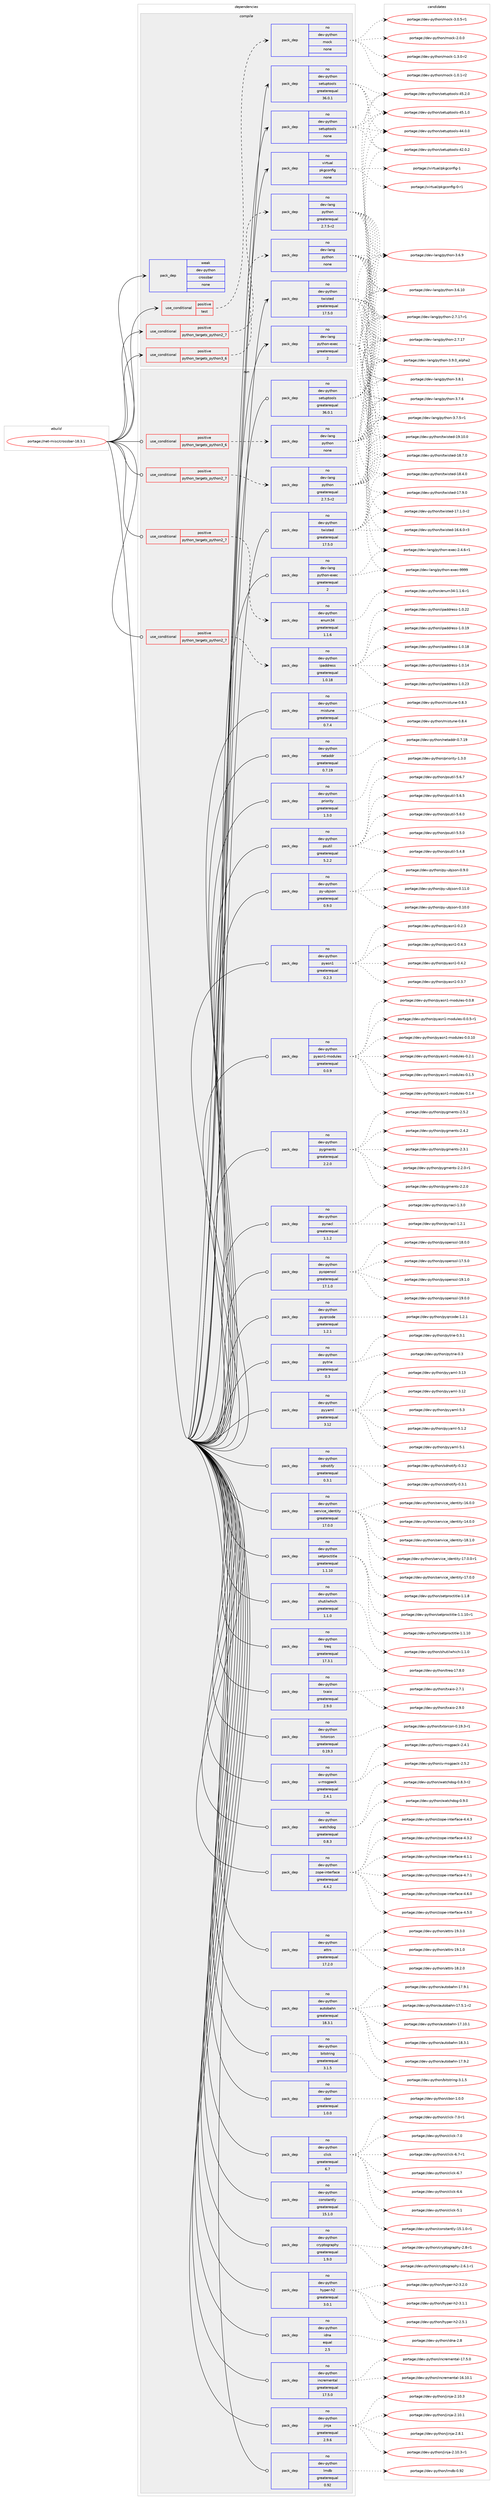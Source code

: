digraph prolog {

# *************
# Graph options
# *************

newrank=true;
concentrate=true;
compound=true;
graph [rankdir=LR,fontname=Helvetica,fontsize=10,ranksep=1.5];#, ranksep=2.5, nodesep=0.2];
edge  [arrowhead=vee];
node  [fontname=Helvetica,fontsize=10];

# **********
# The ebuild
# **********

subgraph cluster_leftcol {
color=gray;
rank=same;
label=<<i>ebuild</i>>;
id [label="portage://net-misc/crossbar-18.3.1", color=red, width=4, href="../net-misc/crossbar-18.3.1.svg"];
}

# ****************
# The dependencies
# ****************

subgraph cluster_midcol {
color=gray;
label=<<i>dependencies</i>>;
subgraph cluster_compile {
fillcolor="#eeeeee";
style=filled;
label=<<i>compile</i>>;
subgraph cond27728 {
dependency132417 [label=<<TABLE BORDER="0" CELLBORDER="1" CELLSPACING="0" CELLPADDING="4"><TR><TD ROWSPAN="3" CELLPADDING="10">use_conditional</TD></TR><TR><TD>positive</TD></TR><TR><TD>python_targets_python2_7</TD></TR></TABLE>>, shape=none, color=red];
subgraph pack102509 {
dependency132418 [label=<<TABLE BORDER="0" CELLBORDER="1" CELLSPACING="0" CELLPADDING="4" WIDTH="220"><TR><TD ROWSPAN="6" CELLPADDING="30">pack_dep</TD></TR><TR><TD WIDTH="110">no</TD></TR><TR><TD>dev-lang</TD></TR><TR><TD>python</TD></TR><TR><TD>greaterequal</TD></TR><TR><TD>2.7.5-r2</TD></TR></TABLE>>, shape=none, color=blue];
}
dependency132417:e -> dependency132418:w [weight=20,style="dashed",arrowhead="vee"];
}
id:e -> dependency132417:w [weight=20,style="solid",arrowhead="vee"];
subgraph cond27729 {
dependency132419 [label=<<TABLE BORDER="0" CELLBORDER="1" CELLSPACING="0" CELLPADDING="4"><TR><TD ROWSPAN="3" CELLPADDING="10">use_conditional</TD></TR><TR><TD>positive</TD></TR><TR><TD>python_targets_python3_6</TD></TR></TABLE>>, shape=none, color=red];
subgraph pack102510 {
dependency132420 [label=<<TABLE BORDER="0" CELLBORDER="1" CELLSPACING="0" CELLPADDING="4" WIDTH="220"><TR><TD ROWSPAN="6" CELLPADDING="30">pack_dep</TD></TR><TR><TD WIDTH="110">no</TD></TR><TR><TD>dev-lang</TD></TR><TR><TD>python</TD></TR><TR><TD>none</TD></TR><TR><TD></TD></TR></TABLE>>, shape=none, color=blue];
}
dependency132419:e -> dependency132420:w [weight=20,style="dashed",arrowhead="vee"];
}
id:e -> dependency132419:w [weight=20,style="solid",arrowhead="vee"];
subgraph cond27730 {
dependency132421 [label=<<TABLE BORDER="0" CELLBORDER="1" CELLSPACING="0" CELLPADDING="4"><TR><TD ROWSPAN="3" CELLPADDING="10">use_conditional</TD></TR><TR><TD>positive</TD></TR><TR><TD>test</TD></TR></TABLE>>, shape=none, color=red];
subgraph pack102511 {
dependency132422 [label=<<TABLE BORDER="0" CELLBORDER="1" CELLSPACING="0" CELLPADDING="4" WIDTH="220"><TR><TD ROWSPAN="6" CELLPADDING="30">pack_dep</TD></TR><TR><TD WIDTH="110">no</TD></TR><TR><TD>dev-python</TD></TR><TR><TD>mock</TD></TR><TR><TD>none</TD></TR><TR><TD></TD></TR></TABLE>>, shape=none, color=blue];
}
dependency132421:e -> dependency132422:w [weight=20,style="dashed",arrowhead="vee"];
}
id:e -> dependency132421:w [weight=20,style="solid",arrowhead="vee"];
subgraph pack102512 {
dependency132423 [label=<<TABLE BORDER="0" CELLBORDER="1" CELLSPACING="0" CELLPADDING="4" WIDTH="220"><TR><TD ROWSPAN="6" CELLPADDING="30">pack_dep</TD></TR><TR><TD WIDTH="110">no</TD></TR><TR><TD>dev-lang</TD></TR><TR><TD>python-exec</TD></TR><TR><TD>greaterequal</TD></TR><TR><TD>2</TD></TR></TABLE>>, shape=none, color=blue];
}
id:e -> dependency132423:w [weight=20,style="solid",arrowhead="vee"];
subgraph pack102513 {
dependency132424 [label=<<TABLE BORDER="0" CELLBORDER="1" CELLSPACING="0" CELLPADDING="4" WIDTH="220"><TR><TD ROWSPAN="6" CELLPADDING="30">pack_dep</TD></TR><TR><TD WIDTH="110">no</TD></TR><TR><TD>dev-python</TD></TR><TR><TD>setuptools</TD></TR><TR><TD>greaterequal</TD></TR><TR><TD>36.0.1</TD></TR></TABLE>>, shape=none, color=blue];
}
id:e -> dependency132424:w [weight=20,style="solid",arrowhead="vee"];
subgraph pack102514 {
dependency132425 [label=<<TABLE BORDER="0" CELLBORDER="1" CELLSPACING="0" CELLPADDING="4" WIDTH="220"><TR><TD ROWSPAN="6" CELLPADDING="30">pack_dep</TD></TR><TR><TD WIDTH="110">no</TD></TR><TR><TD>dev-python</TD></TR><TR><TD>setuptools</TD></TR><TR><TD>none</TD></TR><TR><TD></TD></TR></TABLE>>, shape=none, color=blue];
}
id:e -> dependency132425:w [weight=20,style="solid",arrowhead="vee"];
subgraph pack102515 {
dependency132426 [label=<<TABLE BORDER="0" CELLBORDER="1" CELLSPACING="0" CELLPADDING="4" WIDTH="220"><TR><TD ROWSPAN="6" CELLPADDING="30">pack_dep</TD></TR><TR><TD WIDTH="110">no</TD></TR><TR><TD>dev-python</TD></TR><TR><TD>twisted</TD></TR><TR><TD>greaterequal</TD></TR><TR><TD>17.5.0</TD></TR></TABLE>>, shape=none, color=blue];
}
id:e -> dependency132426:w [weight=20,style="solid",arrowhead="vee"];
subgraph pack102516 {
dependency132427 [label=<<TABLE BORDER="0" CELLBORDER="1" CELLSPACING="0" CELLPADDING="4" WIDTH="220"><TR><TD ROWSPAN="6" CELLPADDING="30">pack_dep</TD></TR><TR><TD WIDTH="110">no</TD></TR><TR><TD>virtual</TD></TR><TR><TD>pkgconfig</TD></TR><TR><TD>none</TD></TR><TR><TD></TD></TR></TABLE>>, shape=none, color=blue];
}
id:e -> dependency132427:w [weight=20,style="solid",arrowhead="vee"];
subgraph pack102517 {
dependency132428 [label=<<TABLE BORDER="0" CELLBORDER="1" CELLSPACING="0" CELLPADDING="4" WIDTH="220"><TR><TD ROWSPAN="6" CELLPADDING="30">pack_dep</TD></TR><TR><TD WIDTH="110">weak</TD></TR><TR><TD>dev-python</TD></TR><TR><TD>crossbar</TD></TR><TR><TD>none</TD></TR><TR><TD></TD></TR></TABLE>>, shape=none, color=blue];
}
id:e -> dependency132428:w [weight=20,style="solid",arrowhead="vee"];
}
subgraph cluster_compileandrun {
fillcolor="#eeeeee";
style=filled;
label=<<i>compile and run</i>>;
}
subgraph cluster_run {
fillcolor="#eeeeee";
style=filled;
label=<<i>run</i>>;
subgraph cond27731 {
dependency132429 [label=<<TABLE BORDER="0" CELLBORDER="1" CELLSPACING="0" CELLPADDING="4"><TR><TD ROWSPAN="3" CELLPADDING="10">use_conditional</TD></TR><TR><TD>positive</TD></TR><TR><TD>python_targets_python2_7</TD></TR></TABLE>>, shape=none, color=red];
subgraph pack102518 {
dependency132430 [label=<<TABLE BORDER="0" CELLBORDER="1" CELLSPACING="0" CELLPADDING="4" WIDTH="220"><TR><TD ROWSPAN="6" CELLPADDING="30">pack_dep</TD></TR><TR><TD WIDTH="110">no</TD></TR><TR><TD>dev-lang</TD></TR><TR><TD>python</TD></TR><TR><TD>greaterequal</TD></TR><TR><TD>2.7.5-r2</TD></TR></TABLE>>, shape=none, color=blue];
}
dependency132429:e -> dependency132430:w [weight=20,style="dashed",arrowhead="vee"];
}
id:e -> dependency132429:w [weight=20,style="solid",arrowhead="odot"];
subgraph cond27732 {
dependency132431 [label=<<TABLE BORDER="0" CELLBORDER="1" CELLSPACING="0" CELLPADDING="4"><TR><TD ROWSPAN="3" CELLPADDING="10">use_conditional</TD></TR><TR><TD>positive</TD></TR><TR><TD>python_targets_python2_7</TD></TR></TABLE>>, shape=none, color=red];
subgraph pack102519 {
dependency132432 [label=<<TABLE BORDER="0" CELLBORDER="1" CELLSPACING="0" CELLPADDING="4" WIDTH="220"><TR><TD ROWSPAN="6" CELLPADDING="30">pack_dep</TD></TR><TR><TD WIDTH="110">no</TD></TR><TR><TD>dev-python</TD></TR><TR><TD>enum34</TD></TR><TR><TD>greaterequal</TD></TR><TR><TD>1.1.6</TD></TR></TABLE>>, shape=none, color=blue];
}
dependency132431:e -> dependency132432:w [weight=20,style="dashed",arrowhead="vee"];
}
id:e -> dependency132431:w [weight=20,style="solid",arrowhead="odot"];
subgraph cond27733 {
dependency132433 [label=<<TABLE BORDER="0" CELLBORDER="1" CELLSPACING="0" CELLPADDING="4"><TR><TD ROWSPAN="3" CELLPADDING="10">use_conditional</TD></TR><TR><TD>positive</TD></TR><TR><TD>python_targets_python2_7</TD></TR></TABLE>>, shape=none, color=red];
subgraph pack102520 {
dependency132434 [label=<<TABLE BORDER="0" CELLBORDER="1" CELLSPACING="0" CELLPADDING="4" WIDTH="220"><TR><TD ROWSPAN="6" CELLPADDING="30">pack_dep</TD></TR><TR><TD WIDTH="110">no</TD></TR><TR><TD>dev-python</TD></TR><TR><TD>ipaddress</TD></TR><TR><TD>greaterequal</TD></TR><TR><TD>1.0.18</TD></TR></TABLE>>, shape=none, color=blue];
}
dependency132433:e -> dependency132434:w [weight=20,style="dashed",arrowhead="vee"];
}
id:e -> dependency132433:w [weight=20,style="solid",arrowhead="odot"];
subgraph cond27734 {
dependency132435 [label=<<TABLE BORDER="0" CELLBORDER="1" CELLSPACING="0" CELLPADDING="4"><TR><TD ROWSPAN="3" CELLPADDING="10">use_conditional</TD></TR><TR><TD>positive</TD></TR><TR><TD>python_targets_python3_6</TD></TR></TABLE>>, shape=none, color=red];
subgraph pack102521 {
dependency132436 [label=<<TABLE BORDER="0" CELLBORDER="1" CELLSPACING="0" CELLPADDING="4" WIDTH="220"><TR><TD ROWSPAN="6" CELLPADDING="30">pack_dep</TD></TR><TR><TD WIDTH="110">no</TD></TR><TR><TD>dev-lang</TD></TR><TR><TD>python</TD></TR><TR><TD>none</TD></TR><TR><TD></TD></TR></TABLE>>, shape=none, color=blue];
}
dependency132435:e -> dependency132436:w [weight=20,style="dashed",arrowhead="vee"];
}
id:e -> dependency132435:w [weight=20,style="solid",arrowhead="odot"];
subgraph pack102522 {
dependency132437 [label=<<TABLE BORDER="0" CELLBORDER="1" CELLSPACING="0" CELLPADDING="4" WIDTH="220"><TR><TD ROWSPAN="6" CELLPADDING="30">pack_dep</TD></TR><TR><TD WIDTH="110">no</TD></TR><TR><TD>dev-lang</TD></TR><TR><TD>python-exec</TD></TR><TR><TD>greaterequal</TD></TR><TR><TD>2</TD></TR></TABLE>>, shape=none, color=blue];
}
id:e -> dependency132437:w [weight=20,style="solid",arrowhead="odot"];
subgraph pack102523 {
dependency132438 [label=<<TABLE BORDER="0" CELLBORDER="1" CELLSPACING="0" CELLPADDING="4" WIDTH="220"><TR><TD ROWSPAN="6" CELLPADDING="30">pack_dep</TD></TR><TR><TD WIDTH="110">no</TD></TR><TR><TD>dev-python</TD></TR><TR><TD>attrs</TD></TR><TR><TD>greaterequal</TD></TR><TR><TD>17.2.0</TD></TR></TABLE>>, shape=none, color=blue];
}
id:e -> dependency132438:w [weight=20,style="solid",arrowhead="odot"];
subgraph pack102524 {
dependency132439 [label=<<TABLE BORDER="0" CELLBORDER="1" CELLSPACING="0" CELLPADDING="4" WIDTH="220"><TR><TD ROWSPAN="6" CELLPADDING="30">pack_dep</TD></TR><TR><TD WIDTH="110">no</TD></TR><TR><TD>dev-python</TD></TR><TR><TD>autobahn</TD></TR><TR><TD>greaterequal</TD></TR><TR><TD>18.3.1</TD></TR></TABLE>>, shape=none, color=blue];
}
id:e -> dependency132439:w [weight=20,style="solid",arrowhead="odot"];
subgraph pack102525 {
dependency132440 [label=<<TABLE BORDER="0" CELLBORDER="1" CELLSPACING="0" CELLPADDING="4" WIDTH="220"><TR><TD ROWSPAN="6" CELLPADDING="30">pack_dep</TD></TR><TR><TD WIDTH="110">no</TD></TR><TR><TD>dev-python</TD></TR><TR><TD>bitstring</TD></TR><TR><TD>greaterequal</TD></TR><TR><TD>3.1.5</TD></TR></TABLE>>, shape=none, color=blue];
}
id:e -> dependency132440:w [weight=20,style="solid",arrowhead="odot"];
subgraph pack102526 {
dependency132441 [label=<<TABLE BORDER="0" CELLBORDER="1" CELLSPACING="0" CELLPADDING="4" WIDTH="220"><TR><TD ROWSPAN="6" CELLPADDING="30">pack_dep</TD></TR><TR><TD WIDTH="110">no</TD></TR><TR><TD>dev-python</TD></TR><TR><TD>cbor</TD></TR><TR><TD>greaterequal</TD></TR><TR><TD>1.0.0</TD></TR></TABLE>>, shape=none, color=blue];
}
id:e -> dependency132441:w [weight=20,style="solid",arrowhead="odot"];
subgraph pack102527 {
dependency132442 [label=<<TABLE BORDER="0" CELLBORDER="1" CELLSPACING="0" CELLPADDING="4" WIDTH="220"><TR><TD ROWSPAN="6" CELLPADDING="30">pack_dep</TD></TR><TR><TD WIDTH="110">no</TD></TR><TR><TD>dev-python</TD></TR><TR><TD>click</TD></TR><TR><TD>greaterequal</TD></TR><TR><TD>6.7</TD></TR></TABLE>>, shape=none, color=blue];
}
id:e -> dependency132442:w [weight=20,style="solid",arrowhead="odot"];
subgraph pack102528 {
dependency132443 [label=<<TABLE BORDER="0" CELLBORDER="1" CELLSPACING="0" CELLPADDING="4" WIDTH="220"><TR><TD ROWSPAN="6" CELLPADDING="30">pack_dep</TD></TR><TR><TD WIDTH="110">no</TD></TR><TR><TD>dev-python</TD></TR><TR><TD>constantly</TD></TR><TR><TD>greaterequal</TD></TR><TR><TD>15.1.0</TD></TR></TABLE>>, shape=none, color=blue];
}
id:e -> dependency132443:w [weight=20,style="solid",arrowhead="odot"];
subgraph pack102529 {
dependency132444 [label=<<TABLE BORDER="0" CELLBORDER="1" CELLSPACING="0" CELLPADDING="4" WIDTH="220"><TR><TD ROWSPAN="6" CELLPADDING="30">pack_dep</TD></TR><TR><TD WIDTH="110">no</TD></TR><TR><TD>dev-python</TD></TR><TR><TD>cryptography</TD></TR><TR><TD>greaterequal</TD></TR><TR><TD>1.9.0</TD></TR></TABLE>>, shape=none, color=blue];
}
id:e -> dependency132444:w [weight=20,style="solid",arrowhead="odot"];
subgraph pack102530 {
dependency132445 [label=<<TABLE BORDER="0" CELLBORDER="1" CELLSPACING="0" CELLPADDING="4" WIDTH="220"><TR><TD ROWSPAN="6" CELLPADDING="30">pack_dep</TD></TR><TR><TD WIDTH="110">no</TD></TR><TR><TD>dev-python</TD></TR><TR><TD>hyper-h2</TD></TR><TR><TD>greaterequal</TD></TR><TR><TD>3.0.1</TD></TR></TABLE>>, shape=none, color=blue];
}
id:e -> dependency132445:w [weight=20,style="solid",arrowhead="odot"];
subgraph pack102531 {
dependency132446 [label=<<TABLE BORDER="0" CELLBORDER="1" CELLSPACING="0" CELLPADDING="4" WIDTH="220"><TR><TD ROWSPAN="6" CELLPADDING="30">pack_dep</TD></TR><TR><TD WIDTH="110">no</TD></TR><TR><TD>dev-python</TD></TR><TR><TD>idna</TD></TR><TR><TD>equal</TD></TR><TR><TD>2.5</TD></TR></TABLE>>, shape=none, color=blue];
}
id:e -> dependency132446:w [weight=20,style="solid",arrowhead="odot"];
subgraph pack102532 {
dependency132447 [label=<<TABLE BORDER="0" CELLBORDER="1" CELLSPACING="0" CELLPADDING="4" WIDTH="220"><TR><TD ROWSPAN="6" CELLPADDING="30">pack_dep</TD></TR><TR><TD WIDTH="110">no</TD></TR><TR><TD>dev-python</TD></TR><TR><TD>incremental</TD></TR><TR><TD>greaterequal</TD></TR><TR><TD>17.5.0</TD></TR></TABLE>>, shape=none, color=blue];
}
id:e -> dependency132447:w [weight=20,style="solid",arrowhead="odot"];
subgraph pack102533 {
dependency132448 [label=<<TABLE BORDER="0" CELLBORDER="1" CELLSPACING="0" CELLPADDING="4" WIDTH="220"><TR><TD ROWSPAN="6" CELLPADDING="30">pack_dep</TD></TR><TR><TD WIDTH="110">no</TD></TR><TR><TD>dev-python</TD></TR><TR><TD>jinja</TD></TR><TR><TD>greaterequal</TD></TR><TR><TD>2.9.6</TD></TR></TABLE>>, shape=none, color=blue];
}
id:e -> dependency132448:w [weight=20,style="solid",arrowhead="odot"];
subgraph pack102534 {
dependency132449 [label=<<TABLE BORDER="0" CELLBORDER="1" CELLSPACING="0" CELLPADDING="4" WIDTH="220"><TR><TD ROWSPAN="6" CELLPADDING="30">pack_dep</TD></TR><TR><TD WIDTH="110">no</TD></TR><TR><TD>dev-python</TD></TR><TR><TD>lmdb</TD></TR><TR><TD>greaterequal</TD></TR><TR><TD>0.92</TD></TR></TABLE>>, shape=none, color=blue];
}
id:e -> dependency132449:w [weight=20,style="solid",arrowhead="odot"];
subgraph pack102535 {
dependency132450 [label=<<TABLE BORDER="0" CELLBORDER="1" CELLSPACING="0" CELLPADDING="4" WIDTH="220"><TR><TD ROWSPAN="6" CELLPADDING="30">pack_dep</TD></TR><TR><TD WIDTH="110">no</TD></TR><TR><TD>dev-python</TD></TR><TR><TD>mistune</TD></TR><TR><TD>greaterequal</TD></TR><TR><TD>0.7.4</TD></TR></TABLE>>, shape=none, color=blue];
}
id:e -> dependency132450:w [weight=20,style="solid",arrowhead="odot"];
subgraph pack102536 {
dependency132451 [label=<<TABLE BORDER="0" CELLBORDER="1" CELLSPACING="0" CELLPADDING="4" WIDTH="220"><TR><TD ROWSPAN="6" CELLPADDING="30">pack_dep</TD></TR><TR><TD WIDTH="110">no</TD></TR><TR><TD>dev-python</TD></TR><TR><TD>netaddr</TD></TR><TR><TD>greaterequal</TD></TR><TR><TD>0.7.19</TD></TR></TABLE>>, shape=none, color=blue];
}
id:e -> dependency132451:w [weight=20,style="solid",arrowhead="odot"];
subgraph pack102537 {
dependency132452 [label=<<TABLE BORDER="0" CELLBORDER="1" CELLSPACING="0" CELLPADDING="4" WIDTH="220"><TR><TD ROWSPAN="6" CELLPADDING="30">pack_dep</TD></TR><TR><TD WIDTH="110">no</TD></TR><TR><TD>dev-python</TD></TR><TR><TD>priority</TD></TR><TR><TD>greaterequal</TD></TR><TR><TD>1.3.0</TD></TR></TABLE>>, shape=none, color=blue];
}
id:e -> dependency132452:w [weight=20,style="solid",arrowhead="odot"];
subgraph pack102538 {
dependency132453 [label=<<TABLE BORDER="0" CELLBORDER="1" CELLSPACING="0" CELLPADDING="4" WIDTH="220"><TR><TD ROWSPAN="6" CELLPADDING="30">pack_dep</TD></TR><TR><TD WIDTH="110">no</TD></TR><TR><TD>dev-python</TD></TR><TR><TD>psutil</TD></TR><TR><TD>greaterequal</TD></TR><TR><TD>5.2.2</TD></TR></TABLE>>, shape=none, color=blue];
}
id:e -> dependency132453:w [weight=20,style="solid",arrowhead="odot"];
subgraph pack102539 {
dependency132454 [label=<<TABLE BORDER="0" CELLBORDER="1" CELLSPACING="0" CELLPADDING="4" WIDTH="220"><TR><TD ROWSPAN="6" CELLPADDING="30">pack_dep</TD></TR><TR><TD WIDTH="110">no</TD></TR><TR><TD>dev-python</TD></TR><TR><TD>py-ubjson</TD></TR><TR><TD>greaterequal</TD></TR><TR><TD>0.9.0</TD></TR></TABLE>>, shape=none, color=blue];
}
id:e -> dependency132454:w [weight=20,style="solid",arrowhead="odot"];
subgraph pack102540 {
dependency132455 [label=<<TABLE BORDER="0" CELLBORDER="1" CELLSPACING="0" CELLPADDING="4" WIDTH="220"><TR><TD ROWSPAN="6" CELLPADDING="30">pack_dep</TD></TR><TR><TD WIDTH="110">no</TD></TR><TR><TD>dev-python</TD></TR><TR><TD>pyasn1</TD></TR><TR><TD>greaterequal</TD></TR><TR><TD>0.2.3</TD></TR></TABLE>>, shape=none, color=blue];
}
id:e -> dependency132455:w [weight=20,style="solid",arrowhead="odot"];
subgraph pack102541 {
dependency132456 [label=<<TABLE BORDER="0" CELLBORDER="1" CELLSPACING="0" CELLPADDING="4" WIDTH="220"><TR><TD ROWSPAN="6" CELLPADDING="30">pack_dep</TD></TR><TR><TD WIDTH="110">no</TD></TR><TR><TD>dev-python</TD></TR><TR><TD>pyasn1-modules</TD></TR><TR><TD>greaterequal</TD></TR><TR><TD>0.0.9</TD></TR></TABLE>>, shape=none, color=blue];
}
id:e -> dependency132456:w [weight=20,style="solid",arrowhead="odot"];
subgraph pack102542 {
dependency132457 [label=<<TABLE BORDER="0" CELLBORDER="1" CELLSPACING="0" CELLPADDING="4" WIDTH="220"><TR><TD ROWSPAN="6" CELLPADDING="30">pack_dep</TD></TR><TR><TD WIDTH="110">no</TD></TR><TR><TD>dev-python</TD></TR><TR><TD>pygments</TD></TR><TR><TD>greaterequal</TD></TR><TR><TD>2.2.0</TD></TR></TABLE>>, shape=none, color=blue];
}
id:e -> dependency132457:w [weight=20,style="solid",arrowhead="odot"];
subgraph pack102543 {
dependency132458 [label=<<TABLE BORDER="0" CELLBORDER="1" CELLSPACING="0" CELLPADDING="4" WIDTH="220"><TR><TD ROWSPAN="6" CELLPADDING="30">pack_dep</TD></TR><TR><TD WIDTH="110">no</TD></TR><TR><TD>dev-python</TD></TR><TR><TD>pynacl</TD></TR><TR><TD>greaterequal</TD></TR><TR><TD>1.1.2</TD></TR></TABLE>>, shape=none, color=blue];
}
id:e -> dependency132458:w [weight=20,style="solid",arrowhead="odot"];
subgraph pack102544 {
dependency132459 [label=<<TABLE BORDER="0" CELLBORDER="1" CELLSPACING="0" CELLPADDING="4" WIDTH="220"><TR><TD ROWSPAN="6" CELLPADDING="30">pack_dep</TD></TR><TR><TD WIDTH="110">no</TD></TR><TR><TD>dev-python</TD></TR><TR><TD>pyopenssl</TD></TR><TR><TD>greaterequal</TD></TR><TR><TD>17.1.0</TD></TR></TABLE>>, shape=none, color=blue];
}
id:e -> dependency132459:w [weight=20,style="solid",arrowhead="odot"];
subgraph pack102545 {
dependency132460 [label=<<TABLE BORDER="0" CELLBORDER="1" CELLSPACING="0" CELLPADDING="4" WIDTH="220"><TR><TD ROWSPAN="6" CELLPADDING="30">pack_dep</TD></TR><TR><TD WIDTH="110">no</TD></TR><TR><TD>dev-python</TD></TR><TR><TD>pyqrcode</TD></TR><TR><TD>greaterequal</TD></TR><TR><TD>1.2.1</TD></TR></TABLE>>, shape=none, color=blue];
}
id:e -> dependency132460:w [weight=20,style="solid",arrowhead="odot"];
subgraph pack102546 {
dependency132461 [label=<<TABLE BORDER="0" CELLBORDER="1" CELLSPACING="0" CELLPADDING="4" WIDTH="220"><TR><TD ROWSPAN="6" CELLPADDING="30">pack_dep</TD></TR><TR><TD WIDTH="110">no</TD></TR><TR><TD>dev-python</TD></TR><TR><TD>pytrie</TD></TR><TR><TD>greaterequal</TD></TR><TR><TD>0.3</TD></TR></TABLE>>, shape=none, color=blue];
}
id:e -> dependency132461:w [weight=20,style="solid",arrowhead="odot"];
subgraph pack102547 {
dependency132462 [label=<<TABLE BORDER="0" CELLBORDER="1" CELLSPACING="0" CELLPADDING="4" WIDTH="220"><TR><TD ROWSPAN="6" CELLPADDING="30">pack_dep</TD></TR><TR><TD WIDTH="110">no</TD></TR><TR><TD>dev-python</TD></TR><TR><TD>pyyaml</TD></TR><TR><TD>greaterequal</TD></TR><TR><TD>3.12</TD></TR></TABLE>>, shape=none, color=blue];
}
id:e -> dependency132462:w [weight=20,style="solid",arrowhead="odot"];
subgraph pack102548 {
dependency132463 [label=<<TABLE BORDER="0" CELLBORDER="1" CELLSPACING="0" CELLPADDING="4" WIDTH="220"><TR><TD ROWSPAN="6" CELLPADDING="30">pack_dep</TD></TR><TR><TD WIDTH="110">no</TD></TR><TR><TD>dev-python</TD></TR><TR><TD>sdnotify</TD></TR><TR><TD>greaterequal</TD></TR><TR><TD>0.3.1</TD></TR></TABLE>>, shape=none, color=blue];
}
id:e -> dependency132463:w [weight=20,style="solid",arrowhead="odot"];
subgraph pack102549 {
dependency132464 [label=<<TABLE BORDER="0" CELLBORDER="1" CELLSPACING="0" CELLPADDING="4" WIDTH="220"><TR><TD ROWSPAN="6" CELLPADDING="30">pack_dep</TD></TR><TR><TD WIDTH="110">no</TD></TR><TR><TD>dev-python</TD></TR><TR><TD>service_identity</TD></TR><TR><TD>greaterequal</TD></TR><TR><TD>17.0.0</TD></TR></TABLE>>, shape=none, color=blue];
}
id:e -> dependency132464:w [weight=20,style="solid",arrowhead="odot"];
subgraph pack102550 {
dependency132465 [label=<<TABLE BORDER="0" CELLBORDER="1" CELLSPACING="0" CELLPADDING="4" WIDTH="220"><TR><TD ROWSPAN="6" CELLPADDING="30">pack_dep</TD></TR><TR><TD WIDTH="110">no</TD></TR><TR><TD>dev-python</TD></TR><TR><TD>setproctitle</TD></TR><TR><TD>greaterequal</TD></TR><TR><TD>1.1.10</TD></TR></TABLE>>, shape=none, color=blue];
}
id:e -> dependency132465:w [weight=20,style="solid",arrowhead="odot"];
subgraph pack102551 {
dependency132466 [label=<<TABLE BORDER="0" CELLBORDER="1" CELLSPACING="0" CELLPADDING="4" WIDTH="220"><TR><TD ROWSPAN="6" CELLPADDING="30">pack_dep</TD></TR><TR><TD WIDTH="110">no</TD></TR><TR><TD>dev-python</TD></TR><TR><TD>setuptools</TD></TR><TR><TD>greaterequal</TD></TR><TR><TD>36.0.1</TD></TR></TABLE>>, shape=none, color=blue];
}
id:e -> dependency132466:w [weight=20,style="solid",arrowhead="odot"];
subgraph pack102552 {
dependency132467 [label=<<TABLE BORDER="0" CELLBORDER="1" CELLSPACING="0" CELLPADDING="4" WIDTH="220"><TR><TD ROWSPAN="6" CELLPADDING="30">pack_dep</TD></TR><TR><TD WIDTH="110">no</TD></TR><TR><TD>dev-python</TD></TR><TR><TD>shutilwhich</TD></TR><TR><TD>greaterequal</TD></TR><TR><TD>1.1.0</TD></TR></TABLE>>, shape=none, color=blue];
}
id:e -> dependency132467:w [weight=20,style="solid",arrowhead="odot"];
subgraph pack102553 {
dependency132468 [label=<<TABLE BORDER="0" CELLBORDER="1" CELLSPACING="0" CELLPADDING="4" WIDTH="220"><TR><TD ROWSPAN="6" CELLPADDING="30">pack_dep</TD></TR><TR><TD WIDTH="110">no</TD></TR><TR><TD>dev-python</TD></TR><TR><TD>treq</TD></TR><TR><TD>greaterequal</TD></TR><TR><TD>17.3.1</TD></TR></TABLE>>, shape=none, color=blue];
}
id:e -> dependency132468:w [weight=20,style="solid",arrowhead="odot"];
subgraph pack102554 {
dependency132469 [label=<<TABLE BORDER="0" CELLBORDER="1" CELLSPACING="0" CELLPADDING="4" WIDTH="220"><TR><TD ROWSPAN="6" CELLPADDING="30">pack_dep</TD></TR><TR><TD WIDTH="110">no</TD></TR><TR><TD>dev-python</TD></TR><TR><TD>twisted</TD></TR><TR><TD>greaterequal</TD></TR><TR><TD>17.5.0</TD></TR></TABLE>>, shape=none, color=blue];
}
id:e -> dependency132469:w [weight=20,style="solid",arrowhead="odot"];
subgraph pack102555 {
dependency132470 [label=<<TABLE BORDER="0" CELLBORDER="1" CELLSPACING="0" CELLPADDING="4" WIDTH="220"><TR><TD ROWSPAN="6" CELLPADDING="30">pack_dep</TD></TR><TR><TD WIDTH="110">no</TD></TR><TR><TD>dev-python</TD></TR><TR><TD>txaio</TD></TR><TR><TD>greaterequal</TD></TR><TR><TD>2.9.0</TD></TR></TABLE>>, shape=none, color=blue];
}
id:e -> dependency132470:w [weight=20,style="solid",arrowhead="odot"];
subgraph pack102556 {
dependency132471 [label=<<TABLE BORDER="0" CELLBORDER="1" CELLSPACING="0" CELLPADDING="4" WIDTH="220"><TR><TD ROWSPAN="6" CELLPADDING="30">pack_dep</TD></TR><TR><TD WIDTH="110">no</TD></TR><TR><TD>dev-python</TD></TR><TR><TD>txtorcon</TD></TR><TR><TD>greaterequal</TD></TR><TR><TD>0.19.3</TD></TR></TABLE>>, shape=none, color=blue];
}
id:e -> dependency132471:w [weight=20,style="solid",arrowhead="odot"];
subgraph pack102557 {
dependency132472 [label=<<TABLE BORDER="0" CELLBORDER="1" CELLSPACING="0" CELLPADDING="4" WIDTH="220"><TR><TD ROWSPAN="6" CELLPADDING="30">pack_dep</TD></TR><TR><TD WIDTH="110">no</TD></TR><TR><TD>dev-python</TD></TR><TR><TD>u-msgpack</TD></TR><TR><TD>greaterequal</TD></TR><TR><TD>2.4.1</TD></TR></TABLE>>, shape=none, color=blue];
}
id:e -> dependency132472:w [weight=20,style="solid",arrowhead="odot"];
subgraph pack102558 {
dependency132473 [label=<<TABLE BORDER="0" CELLBORDER="1" CELLSPACING="0" CELLPADDING="4" WIDTH="220"><TR><TD ROWSPAN="6" CELLPADDING="30">pack_dep</TD></TR><TR><TD WIDTH="110">no</TD></TR><TR><TD>dev-python</TD></TR><TR><TD>watchdog</TD></TR><TR><TD>greaterequal</TD></TR><TR><TD>0.8.3</TD></TR></TABLE>>, shape=none, color=blue];
}
id:e -> dependency132473:w [weight=20,style="solid",arrowhead="odot"];
subgraph pack102559 {
dependency132474 [label=<<TABLE BORDER="0" CELLBORDER="1" CELLSPACING="0" CELLPADDING="4" WIDTH="220"><TR><TD ROWSPAN="6" CELLPADDING="30">pack_dep</TD></TR><TR><TD WIDTH="110">no</TD></TR><TR><TD>dev-python</TD></TR><TR><TD>zope-interface</TD></TR><TR><TD>greaterequal</TD></TR><TR><TD>4.4.2</TD></TR></TABLE>>, shape=none, color=blue];
}
id:e -> dependency132474:w [weight=20,style="solid",arrowhead="odot"];
}
}

# **************
# The candidates
# **************

subgraph cluster_choices {
rank=same;
color=gray;
label=<<i>candidates</i>>;

subgraph choice102509 {
color=black;
nodesep=1;
choice10010111845108971101034711212111610411111045514657464895971081121049750 [label="portage://dev-lang/python-3.9.0_alpha2", color=red, width=4,href="../dev-lang/python-3.9.0_alpha2.svg"];
choice100101118451089711010347112121116104111110455146564649 [label="portage://dev-lang/python-3.8.1", color=red, width=4,href="../dev-lang/python-3.8.1.svg"];
choice100101118451089711010347112121116104111110455146554654 [label="portage://dev-lang/python-3.7.6", color=red, width=4,href="../dev-lang/python-3.7.6.svg"];
choice1001011184510897110103471121211161041111104551465546534511449 [label="portage://dev-lang/python-3.7.5-r1", color=red, width=4,href="../dev-lang/python-3.7.5-r1.svg"];
choice100101118451089711010347112121116104111110455146544657 [label="portage://dev-lang/python-3.6.9", color=red, width=4,href="../dev-lang/python-3.6.9.svg"];
choice10010111845108971101034711212111610411111045514654464948 [label="portage://dev-lang/python-3.6.10", color=red, width=4,href="../dev-lang/python-3.6.10.svg"];
choice100101118451089711010347112121116104111110455046554649554511449 [label="portage://dev-lang/python-2.7.17-r1", color=red, width=4,href="../dev-lang/python-2.7.17-r1.svg"];
choice10010111845108971101034711212111610411111045504655464955 [label="portage://dev-lang/python-2.7.17", color=red, width=4,href="../dev-lang/python-2.7.17.svg"];
dependency132418:e -> choice10010111845108971101034711212111610411111045514657464895971081121049750:w [style=dotted,weight="100"];
dependency132418:e -> choice100101118451089711010347112121116104111110455146564649:w [style=dotted,weight="100"];
dependency132418:e -> choice100101118451089711010347112121116104111110455146554654:w [style=dotted,weight="100"];
dependency132418:e -> choice1001011184510897110103471121211161041111104551465546534511449:w [style=dotted,weight="100"];
dependency132418:e -> choice100101118451089711010347112121116104111110455146544657:w [style=dotted,weight="100"];
dependency132418:e -> choice10010111845108971101034711212111610411111045514654464948:w [style=dotted,weight="100"];
dependency132418:e -> choice100101118451089711010347112121116104111110455046554649554511449:w [style=dotted,weight="100"];
dependency132418:e -> choice10010111845108971101034711212111610411111045504655464955:w [style=dotted,weight="100"];
}
subgraph choice102510 {
color=black;
nodesep=1;
choice10010111845108971101034711212111610411111045514657464895971081121049750 [label="portage://dev-lang/python-3.9.0_alpha2", color=red, width=4,href="../dev-lang/python-3.9.0_alpha2.svg"];
choice100101118451089711010347112121116104111110455146564649 [label="portage://dev-lang/python-3.8.1", color=red, width=4,href="../dev-lang/python-3.8.1.svg"];
choice100101118451089711010347112121116104111110455146554654 [label="portage://dev-lang/python-3.7.6", color=red, width=4,href="../dev-lang/python-3.7.6.svg"];
choice1001011184510897110103471121211161041111104551465546534511449 [label="portage://dev-lang/python-3.7.5-r1", color=red, width=4,href="../dev-lang/python-3.7.5-r1.svg"];
choice100101118451089711010347112121116104111110455146544657 [label="portage://dev-lang/python-3.6.9", color=red, width=4,href="../dev-lang/python-3.6.9.svg"];
choice10010111845108971101034711212111610411111045514654464948 [label="portage://dev-lang/python-3.6.10", color=red, width=4,href="../dev-lang/python-3.6.10.svg"];
choice100101118451089711010347112121116104111110455046554649554511449 [label="portage://dev-lang/python-2.7.17-r1", color=red, width=4,href="../dev-lang/python-2.7.17-r1.svg"];
choice10010111845108971101034711212111610411111045504655464955 [label="portage://dev-lang/python-2.7.17", color=red, width=4,href="../dev-lang/python-2.7.17.svg"];
dependency132420:e -> choice10010111845108971101034711212111610411111045514657464895971081121049750:w [style=dotted,weight="100"];
dependency132420:e -> choice100101118451089711010347112121116104111110455146564649:w [style=dotted,weight="100"];
dependency132420:e -> choice100101118451089711010347112121116104111110455146554654:w [style=dotted,weight="100"];
dependency132420:e -> choice1001011184510897110103471121211161041111104551465546534511449:w [style=dotted,weight="100"];
dependency132420:e -> choice100101118451089711010347112121116104111110455146544657:w [style=dotted,weight="100"];
dependency132420:e -> choice10010111845108971101034711212111610411111045514654464948:w [style=dotted,weight="100"];
dependency132420:e -> choice100101118451089711010347112121116104111110455046554649554511449:w [style=dotted,weight="100"];
dependency132420:e -> choice10010111845108971101034711212111610411111045504655464955:w [style=dotted,weight="100"];
}
subgraph choice102511 {
color=black;
nodesep=1;
choice1001011184511212111610411111047109111991074551464846534511449 [label="portage://dev-python/mock-3.0.5-r1", color=red, width=4,href="../dev-python/mock-3.0.5-r1.svg"];
choice100101118451121211161041111104710911199107455046484648 [label="portage://dev-python/mock-2.0.0", color=red, width=4,href="../dev-python/mock-2.0.0.svg"];
choice1001011184511212111610411111047109111991074549465146484511450 [label="portage://dev-python/mock-1.3.0-r2", color=red, width=4,href="../dev-python/mock-1.3.0-r2.svg"];
choice1001011184511212111610411111047109111991074549464846494511450 [label="portage://dev-python/mock-1.0.1-r2", color=red, width=4,href="../dev-python/mock-1.0.1-r2.svg"];
dependency132422:e -> choice1001011184511212111610411111047109111991074551464846534511449:w [style=dotted,weight="100"];
dependency132422:e -> choice100101118451121211161041111104710911199107455046484648:w [style=dotted,weight="100"];
dependency132422:e -> choice1001011184511212111610411111047109111991074549465146484511450:w [style=dotted,weight="100"];
dependency132422:e -> choice1001011184511212111610411111047109111991074549464846494511450:w [style=dotted,weight="100"];
}
subgraph choice102512 {
color=black;
nodesep=1;
choice10010111845108971101034711212111610411111045101120101994557575757 [label="portage://dev-lang/python-exec-9999", color=red, width=4,href="../dev-lang/python-exec-9999.svg"];
choice10010111845108971101034711212111610411111045101120101994550465246544511449 [label="portage://dev-lang/python-exec-2.4.6-r1", color=red, width=4,href="../dev-lang/python-exec-2.4.6-r1.svg"];
dependency132423:e -> choice10010111845108971101034711212111610411111045101120101994557575757:w [style=dotted,weight="100"];
dependency132423:e -> choice10010111845108971101034711212111610411111045101120101994550465246544511449:w [style=dotted,weight="100"];
}
subgraph choice102513 {
color=black;
nodesep=1;
choice100101118451121211161041111104711510111611711211611111110811545525346504648 [label="portage://dev-python/setuptools-45.2.0", color=red, width=4,href="../dev-python/setuptools-45.2.0.svg"];
choice100101118451121211161041111104711510111611711211611111110811545525346494648 [label="portage://dev-python/setuptools-45.1.0", color=red, width=4,href="../dev-python/setuptools-45.1.0.svg"];
choice100101118451121211161041111104711510111611711211611111110811545525246484648 [label="portage://dev-python/setuptools-44.0.0", color=red, width=4,href="../dev-python/setuptools-44.0.0.svg"];
choice100101118451121211161041111104711510111611711211611111110811545525046484650 [label="portage://dev-python/setuptools-42.0.2", color=red, width=4,href="../dev-python/setuptools-42.0.2.svg"];
dependency132424:e -> choice100101118451121211161041111104711510111611711211611111110811545525346504648:w [style=dotted,weight="100"];
dependency132424:e -> choice100101118451121211161041111104711510111611711211611111110811545525346494648:w [style=dotted,weight="100"];
dependency132424:e -> choice100101118451121211161041111104711510111611711211611111110811545525246484648:w [style=dotted,weight="100"];
dependency132424:e -> choice100101118451121211161041111104711510111611711211611111110811545525046484650:w [style=dotted,weight="100"];
}
subgraph choice102514 {
color=black;
nodesep=1;
choice100101118451121211161041111104711510111611711211611111110811545525346504648 [label="portage://dev-python/setuptools-45.2.0", color=red, width=4,href="../dev-python/setuptools-45.2.0.svg"];
choice100101118451121211161041111104711510111611711211611111110811545525346494648 [label="portage://dev-python/setuptools-45.1.0", color=red, width=4,href="../dev-python/setuptools-45.1.0.svg"];
choice100101118451121211161041111104711510111611711211611111110811545525246484648 [label="portage://dev-python/setuptools-44.0.0", color=red, width=4,href="../dev-python/setuptools-44.0.0.svg"];
choice100101118451121211161041111104711510111611711211611111110811545525046484650 [label="portage://dev-python/setuptools-42.0.2", color=red, width=4,href="../dev-python/setuptools-42.0.2.svg"];
dependency132425:e -> choice100101118451121211161041111104711510111611711211611111110811545525346504648:w [style=dotted,weight="100"];
dependency132425:e -> choice100101118451121211161041111104711510111611711211611111110811545525346494648:w [style=dotted,weight="100"];
dependency132425:e -> choice100101118451121211161041111104711510111611711211611111110811545525246484648:w [style=dotted,weight="100"];
dependency132425:e -> choice100101118451121211161041111104711510111611711211611111110811545525046484650:w [style=dotted,weight="100"];
}
subgraph choice102515 {
color=black;
nodesep=1;
choice10010111845112121116104111110471161191051151161011004549574649484648 [label="portage://dev-python/twisted-19.10.0", color=red, width=4,href="../dev-python/twisted-19.10.0.svg"];
choice100101118451121211161041111104711611910511511610110045495646554648 [label="portage://dev-python/twisted-18.7.0", color=red, width=4,href="../dev-python/twisted-18.7.0.svg"];
choice100101118451121211161041111104711611910511511610110045495646524648 [label="portage://dev-python/twisted-18.4.0", color=red, width=4,href="../dev-python/twisted-18.4.0.svg"];
choice100101118451121211161041111104711611910511511610110045495546574648 [label="portage://dev-python/twisted-17.9.0", color=red, width=4,href="../dev-python/twisted-17.9.0.svg"];
choice1001011184511212111610411111047116119105115116101100454955464946484511450 [label="portage://dev-python/twisted-17.1.0-r2", color=red, width=4,href="../dev-python/twisted-17.1.0-r2.svg"];
choice1001011184511212111610411111047116119105115116101100454954465446484511451 [label="portage://dev-python/twisted-16.6.0-r3", color=red, width=4,href="../dev-python/twisted-16.6.0-r3.svg"];
dependency132426:e -> choice10010111845112121116104111110471161191051151161011004549574649484648:w [style=dotted,weight="100"];
dependency132426:e -> choice100101118451121211161041111104711611910511511610110045495646554648:w [style=dotted,weight="100"];
dependency132426:e -> choice100101118451121211161041111104711611910511511610110045495646524648:w [style=dotted,weight="100"];
dependency132426:e -> choice100101118451121211161041111104711611910511511610110045495546574648:w [style=dotted,weight="100"];
dependency132426:e -> choice1001011184511212111610411111047116119105115116101100454955464946484511450:w [style=dotted,weight="100"];
dependency132426:e -> choice1001011184511212111610411111047116119105115116101100454954465446484511451:w [style=dotted,weight="100"];
}
subgraph choice102516 {
color=black;
nodesep=1;
choice1181051141161179710847112107103991111101021051034549 [label="portage://virtual/pkgconfig-1", color=red, width=4,href="../virtual/pkgconfig-1.svg"];
choice11810511411611797108471121071039911111010210510345484511449 [label="portage://virtual/pkgconfig-0-r1", color=red, width=4,href="../virtual/pkgconfig-0-r1.svg"];
dependency132427:e -> choice1181051141161179710847112107103991111101021051034549:w [style=dotted,weight="100"];
dependency132427:e -> choice11810511411611797108471121071039911111010210510345484511449:w [style=dotted,weight="100"];
}
subgraph choice102517 {
color=black;
nodesep=1;
}
subgraph choice102518 {
color=black;
nodesep=1;
choice10010111845108971101034711212111610411111045514657464895971081121049750 [label="portage://dev-lang/python-3.9.0_alpha2", color=red, width=4,href="../dev-lang/python-3.9.0_alpha2.svg"];
choice100101118451089711010347112121116104111110455146564649 [label="portage://dev-lang/python-3.8.1", color=red, width=4,href="../dev-lang/python-3.8.1.svg"];
choice100101118451089711010347112121116104111110455146554654 [label="portage://dev-lang/python-3.7.6", color=red, width=4,href="../dev-lang/python-3.7.6.svg"];
choice1001011184510897110103471121211161041111104551465546534511449 [label="portage://dev-lang/python-3.7.5-r1", color=red, width=4,href="../dev-lang/python-3.7.5-r1.svg"];
choice100101118451089711010347112121116104111110455146544657 [label="portage://dev-lang/python-3.6.9", color=red, width=4,href="../dev-lang/python-3.6.9.svg"];
choice10010111845108971101034711212111610411111045514654464948 [label="portage://dev-lang/python-3.6.10", color=red, width=4,href="../dev-lang/python-3.6.10.svg"];
choice100101118451089711010347112121116104111110455046554649554511449 [label="portage://dev-lang/python-2.7.17-r1", color=red, width=4,href="../dev-lang/python-2.7.17-r1.svg"];
choice10010111845108971101034711212111610411111045504655464955 [label="portage://dev-lang/python-2.7.17", color=red, width=4,href="../dev-lang/python-2.7.17.svg"];
dependency132430:e -> choice10010111845108971101034711212111610411111045514657464895971081121049750:w [style=dotted,weight="100"];
dependency132430:e -> choice100101118451089711010347112121116104111110455146564649:w [style=dotted,weight="100"];
dependency132430:e -> choice100101118451089711010347112121116104111110455146554654:w [style=dotted,weight="100"];
dependency132430:e -> choice1001011184510897110103471121211161041111104551465546534511449:w [style=dotted,weight="100"];
dependency132430:e -> choice100101118451089711010347112121116104111110455146544657:w [style=dotted,weight="100"];
dependency132430:e -> choice10010111845108971101034711212111610411111045514654464948:w [style=dotted,weight="100"];
dependency132430:e -> choice100101118451089711010347112121116104111110455046554649554511449:w [style=dotted,weight="100"];
dependency132430:e -> choice10010111845108971101034711212111610411111045504655464955:w [style=dotted,weight="100"];
}
subgraph choice102519 {
color=black;
nodesep=1;
choice100101118451121211161041111104710111011710951524549464946544511449 [label="portage://dev-python/enum34-1.1.6-r1", color=red, width=4,href="../dev-python/enum34-1.1.6-r1.svg"];
dependency132432:e -> choice100101118451121211161041111104710111011710951524549464946544511449:w [style=dotted,weight="100"];
}
subgraph choice102520 {
color=black;
nodesep=1;
choice10010111845112121116104111110471051129710010011410111511545494648465051 [label="portage://dev-python/ipaddress-1.0.23", color=red, width=4,href="../dev-python/ipaddress-1.0.23.svg"];
choice10010111845112121116104111110471051129710010011410111511545494648465050 [label="portage://dev-python/ipaddress-1.0.22", color=red, width=4,href="../dev-python/ipaddress-1.0.22.svg"];
choice10010111845112121116104111110471051129710010011410111511545494648464957 [label="portage://dev-python/ipaddress-1.0.19", color=red, width=4,href="../dev-python/ipaddress-1.0.19.svg"];
choice10010111845112121116104111110471051129710010011410111511545494648464956 [label="portage://dev-python/ipaddress-1.0.18", color=red, width=4,href="../dev-python/ipaddress-1.0.18.svg"];
choice10010111845112121116104111110471051129710010011410111511545494648464952 [label="portage://dev-python/ipaddress-1.0.14", color=red, width=4,href="../dev-python/ipaddress-1.0.14.svg"];
dependency132434:e -> choice10010111845112121116104111110471051129710010011410111511545494648465051:w [style=dotted,weight="100"];
dependency132434:e -> choice10010111845112121116104111110471051129710010011410111511545494648465050:w [style=dotted,weight="100"];
dependency132434:e -> choice10010111845112121116104111110471051129710010011410111511545494648464957:w [style=dotted,weight="100"];
dependency132434:e -> choice10010111845112121116104111110471051129710010011410111511545494648464956:w [style=dotted,weight="100"];
dependency132434:e -> choice10010111845112121116104111110471051129710010011410111511545494648464952:w [style=dotted,weight="100"];
}
subgraph choice102521 {
color=black;
nodesep=1;
choice10010111845108971101034711212111610411111045514657464895971081121049750 [label="portage://dev-lang/python-3.9.0_alpha2", color=red, width=4,href="../dev-lang/python-3.9.0_alpha2.svg"];
choice100101118451089711010347112121116104111110455146564649 [label="portage://dev-lang/python-3.8.1", color=red, width=4,href="../dev-lang/python-3.8.1.svg"];
choice100101118451089711010347112121116104111110455146554654 [label="portage://dev-lang/python-3.7.6", color=red, width=4,href="../dev-lang/python-3.7.6.svg"];
choice1001011184510897110103471121211161041111104551465546534511449 [label="portage://dev-lang/python-3.7.5-r1", color=red, width=4,href="../dev-lang/python-3.7.5-r1.svg"];
choice100101118451089711010347112121116104111110455146544657 [label="portage://dev-lang/python-3.6.9", color=red, width=4,href="../dev-lang/python-3.6.9.svg"];
choice10010111845108971101034711212111610411111045514654464948 [label="portage://dev-lang/python-3.6.10", color=red, width=4,href="../dev-lang/python-3.6.10.svg"];
choice100101118451089711010347112121116104111110455046554649554511449 [label="portage://dev-lang/python-2.7.17-r1", color=red, width=4,href="../dev-lang/python-2.7.17-r1.svg"];
choice10010111845108971101034711212111610411111045504655464955 [label="portage://dev-lang/python-2.7.17", color=red, width=4,href="../dev-lang/python-2.7.17.svg"];
dependency132436:e -> choice10010111845108971101034711212111610411111045514657464895971081121049750:w [style=dotted,weight="100"];
dependency132436:e -> choice100101118451089711010347112121116104111110455146564649:w [style=dotted,weight="100"];
dependency132436:e -> choice100101118451089711010347112121116104111110455146554654:w [style=dotted,weight="100"];
dependency132436:e -> choice1001011184510897110103471121211161041111104551465546534511449:w [style=dotted,weight="100"];
dependency132436:e -> choice100101118451089711010347112121116104111110455146544657:w [style=dotted,weight="100"];
dependency132436:e -> choice10010111845108971101034711212111610411111045514654464948:w [style=dotted,weight="100"];
dependency132436:e -> choice100101118451089711010347112121116104111110455046554649554511449:w [style=dotted,weight="100"];
dependency132436:e -> choice10010111845108971101034711212111610411111045504655464955:w [style=dotted,weight="100"];
}
subgraph choice102522 {
color=black;
nodesep=1;
choice10010111845108971101034711212111610411111045101120101994557575757 [label="portage://dev-lang/python-exec-9999", color=red, width=4,href="../dev-lang/python-exec-9999.svg"];
choice10010111845108971101034711212111610411111045101120101994550465246544511449 [label="portage://dev-lang/python-exec-2.4.6-r1", color=red, width=4,href="../dev-lang/python-exec-2.4.6-r1.svg"];
dependency132437:e -> choice10010111845108971101034711212111610411111045101120101994557575757:w [style=dotted,weight="100"];
dependency132437:e -> choice10010111845108971101034711212111610411111045101120101994550465246544511449:w [style=dotted,weight="100"];
}
subgraph choice102523 {
color=black;
nodesep=1;
choice10010111845112121116104111110479711611611411545495746514648 [label="portage://dev-python/attrs-19.3.0", color=red, width=4,href="../dev-python/attrs-19.3.0.svg"];
choice10010111845112121116104111110479711611611411545495746494648 [label="portage://dev-python/attrs-19.1.0", color=red, width=4,href="../dev-python/attrs-19.1.0.svg"];
choice10010111845112121116104111110479711611611411545495646504648 [label="portage://dev-python/attrs-18.2.0", color=red, width=4,href="../dev-python/attrs-18.2.0.svg"];
dependency132438:e -> choice10010111845112121116104111110479711611611411545495746514648:w [style=dotted,weight="100"];
dependency132438:e -> choice10010111845112121116104111110479711611611411545495746494648:w [style=dotted,weight="100"];
dependency132438:e -> choice10010111845112121116104111110479711611611411545495646504648:w [style=dotted,weight="100"];
}
subgraph choice102524 {
color=black;
nodesep=1;
choice100101118451121211161041111104797117116111989710411045495646514649 [label="portage://dev-python/autobahn-18.3.1", color=red, width=4,href="../dev-python/autobahn-18.3.1.svg"];
choice100101118451121211161041111104797117116111989710411045495546574650 [label="portage://dev-python/autobahn-17.9.2", color=red, width=4,href="../dev-python/autobahn-17.9.2.svg"];
choice100101118451121211161041111104797117116111989710411045495546574649 [label="portage://dev-python/autobahn-17.9.1", color=red, width=4,href="../dev-python/autobahn-17.9.1.svg"];
choice1001011184511212111610411111047971171161119897104110454955465346494511450 [label="portage://dev-python/autobahn-17.5.1-r2", color=red, width=4,href="../dev-python/autobahn-17.5.1-r2.svg"];
choice10010111845112121116104111110479711711611198971041104549554649484649 [label="portage://dev-python/autobahn-17.10.1", color=red, width=4,href="../dev-python/autobahn-17.10.1.svg"];
dependency132439:e -> choice100101118451121211161041111104797117116111989710411045495646514649:w [style=dotted,weight="100"];
dependency132439:e -> choice100101118451121211161041111104797117116111989710411045495546574650:w [style=dotted,weight="100"];
dependency132439:e -> choice100101118451121211161041111104797117116111989710411045495546574649:w [style=dotted,weight="100"];
dependency132439:e -> choice1001011184511212111610411111047971171161119897104110454955465346494511450:w [style=dotted,weight="100"];
dependency132439:e -> choice10010111845112121116104111110479711711611198971041104549554649484649:w [style=dotted,weight="100"];
}
subgraph choice102525 {
color=black;
nodesep=1;
choice100101118451121211161041111104798105116115116114105110103455146494653 [label="portage://dev-python/bitstring-3.1.5", color=red, width=4,href="../dev-python/bitstring-3.1.5.svg"];
dependency132440:e -> choice100101118451121211161041111104798105116115116114105110103455146494653:w [style=dotted,weight="100"];
}
subgraph choice102526 {
color=black;
nodesep=1;
choice10010111845112121116104111110479998111114454946484648 [label="portage://dev-python/cbor-1.0.0", color=red, width=4,href="../dev-python/cbor-1.0.0.svg"];
dependency132441:e -> choice10010111845112121116104111110479998111114454946484648:w [style=dotted,weight="100"];
}
subgraph choice102527 {
color=black;
nodesep=1;
choice10010111845112121116104111110479910810599107455546484511449 [label="portage://dev-python/click-7.0-r1", color=red, width=4,href="../dev-python/click-7.0-r1.svg"];
choice1001011184511212111610411111047991081059910745554648 [label="portage://dev-python/click-7.0", color=red, width=4,href="../dev-python/click-7.0.svg"];
choice10010111845112121116104111110479910810599107455446554511449 [label="portage://dev-python/click-6.7-r1", color=red, width=4,href="../dev-python/click-6.7-r1.svg"];
choice1001011184511212111610411111047991081059910745544655 [label="portage://dev-python/click-6.7", color=red, width=4,href="../dev-python/click-6.7.svg"];
choice1001011184511212111610411111047991081059910745544654 [label="portage://dev-python/click-6.6", color=red, width=4,href="../dev-python/click-6.6.svg"];
choice1001011184511212111610411111047991081059910745534649 [label="portage://dev-python/click-5.1", color=red, width=4,href="../dev-python/click-5.1.svg"];
dependency132442:e -> choice10010111845112121116104111110479910810599107455546484511449:w [style=dotted,weight="100"];
dependency132442:e -> choice1001011184511212111610411111047991081059910745554648:w [style=dotted,weight="100"];
dependency132442:e -> choice10010111845112121116104111110479910810599107455446554511449:w [style=dotted,weight="100"];
dependency132442:e -> choice1001011184511212111610411111047991081059910745544655:w [style=dotted,weight="100"];
dependency132442:e -> choice1001011184511212111610411111047991081059910745544654:w [style=dotted,weight="100"];
dependency132442:e -> choice1001011184511212111610411111047991081059910745534649:w [style=dotted,weight="100"];
}
subgraph choice102528 {
color=black;
nodesep=1;
choice10010111845112121116104111110479911111011511697110116108121454953464946484511449 [label="portage://dev-python/constantly-15.1.0-r1", color=red, width=4,href="../dev-python/constantly-15.1.0-r1.svg"];
dependency132443:e -> choice10010111845112121116104111110479911111011511697110116108121454953464946484511449:w [style=dotted,weight="100"];
}
subgraph choice102529 {
color=black;
nodesep=1;
choice10010111845112121116104111110479911412111211611110311497112104121455046564511449 [label="portage://dev-python/cryptography-2.8-r1", color=red, width=4,href="../dev-python/cryptography-2.8-r1.svg"];
choice100101118451121211161041111104799114121112116111103114971121041214550465446494511449 [label="portage://dev-python/cryptography-2.6.1-r1", color=red, width=4,href="../dev-python/cryptography-2.6.1-r1.svg"];
dependency132444:e -> choice10010111845112121116104111110479911412111211611110311497112104121455046564511449:w [style=dotted,weight="100"];
dependency132444:e -> choice100101118451121211161041111104799114121112116111103114971121041214550465446494511449:w [style=dotted,weight="100"];
}
subgraph choice102530 {
color=black;
nodesep=1;
choice10010111845112121116104111110471041211121011144510450455146504648 [label="portage://dev-python/hyper-h2-3.2.0", color=red, width=4,href="../dev-python/hyper-h2-3.2.0.svg"];
choice10010111845112121116104111110471041211121011144510450455146494649 [label="portage://dev-python/hyper-h2-3.1.1", color=red, width=4,href="../dev-python/hyper-h2-3.1.1.svg"];
choice10010111845112121116104111110471041211121011144510450455046534649 [label="portage://dev-python/hyper-h2-2.5.1", color=red, width=4,href="../dev-python/hyper-h2-2.5.1.svg"];
dependency132445:e -> choice10010111845112121116104111110471041211121011144510450455146504648:w [style=dotted,weight="100"];
dependency132445:e -> choice10010111845112121116104111110471041211121011144510450455146494649:w [style=dotted,weight="100"];
dependency132445:e -> choice10010111845112121116104111110471041211121011144510450455046534649:w [style=dotted,weight="100"];
}
subgraph choice102531 {
color=black;
nodesep=1;
choice10010111845112121116104111110471051001109745504656 [label="portage://dev-python/idna-2.8", color=red, width=4,href="../dev-python/idna-2.8.svg"];
dependency132446:e -> choice10010111845112121116104111110471051001109745504656:w [style=dotted,weight="100"];
}
subgraph choice102532 {
color=black;
nodesep=1;
choice1001011184511212111610411111047105110991141011091011101169710845495546534648 [label="portage://dev-python/incremental-17.5.0", color=red, width=4,href="../dev-python/incremental-17.5.0.svg"];
choice100101118451121211161041111104710511099114101109101110116971084549544649484649 [label="portage://dev-python/incremental-16.10.1", color=red, width=4,href="../dev-python/incremental-16.10.1.svg"];
dependency132447:e -> choice1001011184511212111610411111047105110991141011091011101169710845495546534648:w [style=dotted,weight="100"];
dependency132447:e -> choice100101118451121211161041111104710511099114101109101110116971084549544649484649:w [style=dotted,weight="100"];
}
subgraph choice102533 {
color=black;
nodesep=1;
choice100101118451121211161041111104710610511010697455046564649 [label="portage://dev-python/jinja-2.8.1", color=red, width=4,href="../dev-python/jinja-2.8.1.svg"];
choice100101118451121211161041111104710610511010697455046494846514511449 [label="portage://dev-python/jinja-2.10.3-r1", color=red, width=4,href="../dev-python/jinja-2.10.3-r1.svg"];
choice10010111845112121116104111110471061051101069745504649484651 [label="portage://dev-python/jinja-2.10.3", color=red, width=4,href="../dev-python/jinja-2.10.3.svg"];
choice10010111845112121116104111110471061051101069745504649484649 [label="portage://dev-python/jinja-2.10.1", color=red, width=4,href="../dev-python/jinja-2.10.1.svg"];
dependency132448:e -> choice100101118451121211161041111104710610511010697455046564649:w [style=dotted,weight="100"];
dependency132448:e -> choice100101118451121211161041111104710610511010697455046494846514511449:w [style=dotted,weight="100"];
dependency132448:e -> choice10010111845112121116104111110471061051101069745504649484651:w [style=dotted,weight="100"];
dependency132448:e -> choice10010111845112121116104111110471061051101069745504649484649:w [style=dotted,weight="100"];
}
subgraph choice102534 {
color=black;
nodesep=1;
choice1001011184511212111610411111047108109100984548465750 [label="portage://dev-python/lmdb-0.92", color=red, width=4,href="../dev-python/lmdb-0.92.svg"];
dependency132449:e -> choice1001011184511212111610411111047108109100984548465750:w [style=dotted,weight="100"];
}
subgraph choice102535 {
color=black;
nodesep=1;
choice1001011184511212111610411111047109105115116117110101454846564652 [label="portage://dev-python/mistune-0.8.4", color=red, width=4,href="../dev-python/mistune-0.8.4.svg"];
choice1001011184511212111610411111047109105115116117110101454846564651 [label="portage://dev-python/mistune-0.8.3", color=red, width=4,href="../dev-python/mistune-0.8.3.svg"];
dependency132450:e -> choice1001011184511212111610411111047109105115116117110101454846564652:w [style=dotted,weight="100"];
dependency132450:e -> choice1001011184511212111610411111047109105115116117110101454846564651:w [style=dotted,weight="100"];
}
subgraph choice102536 {
color=black;
nodesep=1;
choice10010111845112121116104111110471101011169710010011445484655464957 [label="portage://dev-python/netaddr-0.7.19", color=red, width=4,href="../dev-python/netaddr-0.7.19.svg"];
dependency132451:e -> choice10010111845112121116104111110471101011169710010011445484655464957:w [style=dotted,weight="100"];
}
subgraph choice102537 {
color=black;
nodesep=1;
choice1001011184511212111610411111047112114105111114105116121454946514648 [label="portage://dev-python/priority-1.3.0", color=red, width=4,href="../dev-python/priority-1.3.0.svg"];
dependency132452:e -> choice1001011184511212111610411111047112114105111114105116121454946514648:w [style=dotted,weight="100"];
}
subgraph choice102538 {
color=black;
nodesep=1;
choice1001011184511212111610411111047112115117116105108455346544655 [label="portage://dev-python/psutil-5.6.7", color=red, width=4,href="../dev-python/psutil-5.6.7.svg"];
choice1001011184511212111610411111047112115117116105108455346544653 [label="portage://dev-python/psutil-5.6.5", color=red, width=4,href="../dev-python/psutil-5.6.5.svg"];
choice1001011184511212111610411111047112115117116105108455346544648 [label="portage://dev-python/psutil-5.6.0", color=red, width=4,href="../dev-python/psutil-5.6.0.svg"];
choice1001011184511212111610411111047112115117116105108455346534648 [label="portage://dev-python/psutil-5.5.0", color=red, width=4,href="../dev-python/psutil-5.5.0.svg"];
choice1001011184511212111610411111047112115117116105108455346524656 [label="portage://dev-python/psutil-5.4.8", color=red, width=4,href="../dev-python/psutil-5.4.8.svg"];
dependency132453:e -> choice1001011184511212111610411111047112115117116105108455346544655:w [style=dotted,weight="100"];
dependency132453:e -> choice1001011184511212111610411111047112115117116105108455346544653:w [style=dotted,weight="100"];
dependency132453:e -> choice1001011184511212111610411111047112115117116105108455346544648:w [style=dotted,weight="100"];
dependency132453:e -> choice1001011184511212111610411111047112115117116105108455346534648:w [style=dotted,weight="100"];
dependency132453:e -> choice1001011184511212111610411111047112115117116105108455346524656:w [style=dotted,weight="100"];
}
subgraph choice102539 {
color=black;
nodesep=1;
choice10010111845112121116104111110471121214511798106115111110454846574648 [label="portage://dev-python/py-ubjson-0.9.0", color=red, width=4,href="../dev-python/py-ubjson-0.9.0.svg"];
choice1001011184511212111610411111047112121451179810611511111045484649494648 [label="portage://dev-python/py-ubjson-0.11.0", color=red, width=4,href="../dev-python/py-ubjson-0.11.0.svg"];
choice1001011184511212111610411111047112121451179810611511111045484649484648 [label="portage://dev-python/py-ubjson-0.10.0", color=red, width=4,href="../dev-python/py-ubjson-0.10.0.svg"];
dependency132454:e -> choice10010111845112121116104111110471121214511798106115111110454846574648:w [style=dotted,weight="100"];
dependency132454:e -> choice1001011184511212111610411111047112121451179810611511111045484649494648:w [style=dotted,weight="100"];
dependency132454:e -> choice1001011184511212111610411111047112121451179810611511111045484649484648:w [style=dotted,weight="100"];
}
subgraph choice102540 {
color=black;
nodesep=1;
choice10010111845112121116104111110471121219711511049454846524651 [label="portage://dev-python/pyasn1-0.4.3", color=red, width=4,href="../dev-python/pyasn1-0.4.3.svg"];
choice10010111845112121116104111110471121219711511049454846524650 [label="portage://dev-python/pyasn1-0.4.2", color=red, width=4,href="../dev-python/pyasn1-0.4.2.svg"];
choice10010111845112121116104111110471121219711511049454846514655 [label="portage://dev-python/pyasn1-0.3.7", color=red, width=4,href="../dev-python/pyasn1-0.3.7.svg"];
choice10010111845112121116104111110471121219711511049454846504651 [label="portage://dev-python/pyasn1-0.2.3", color=red, width=4,href="../dev-python/pyasn1-0.2.3.svg"];
dependency132455:e -> choice10010111845112121116104111110471121219711511049454846524651:w [style=dotted,weight="100"];
dependency132455:e -> choice10010111845112121116104111110471121219711511049454846524650:w [style=dotted,weight="100"];
dependency132455:e -> choice10010111845112121116104111110471121219711511049454846514655:w [style=dotted,weight="100"];
dependency132455:e -> choice10010111845112121116104111110471121219711511049454846504651:w [style=dotted,weight="100"];
}
subgraph choice102541 {
color=black;
nodesep=1;
choice1001011184511212111610411111047112121971151104945109111100117108101115454846504649 [label="portage://dev-python/pyasn1-modules-0.2.1", color=red, width=4,href="../dev-python/pyasn1-modules-0.2.1.svg"];
choice1001011184511212111610411111047112121971151104945109111100117108101115454846494653 [label="portage://dev-python/pyasn1-modules-0.1.5", color=red, width=4,href="../dev-python/pyasn1-modules-0.1.5.svg"];
choice1001011184511212111610411111047112121971151104945109111100117108101115454846494652 [label="portage://dev-python/pyasn1-modules-0.1.4", color=red, width=4,href="../dev-python/pyasn1-modules-0.1.4.svg"];
choice1001011184511212111610411111047112121971151104945109111100117108101115454846484656 [label="portage://dev-python/pyasn1-modules-0.0.8", color=red, width=4,href="../dev-python/pyasn1-modules-0.0.8.svg"];
choice10010111845112121116104111110471121219711511049451091111001171081011154548464846534511449 [label="portage://dev-python/pyasn1-modules-0.0.5-r1", color=red, width=4,href="../dev-python/pyasn1-modules-0.0.5-r1.svg"];
choice100101118451121211161041111104711212197115110494510911110011710810111545484648464948 [label="portage://dev-python/pyasn1-modules-0.0.10", color=red, width=4,href="../dev-python/pyasn1-modules-0.0.10.svg"];
dependency132456:e -> choice1001011184511212111610411111047112121971151104945109111100117108101115454846504649:w [style=dotted,weight="100"];
dependency132456:e -> choice1001011184511212111610411111047112121971151104945109111100117108101115454846494653:w [style=dotted,weight="100"];
dependency132456:e -> choice1001011184511212111610411111047112121971151104945109111100117108101115454846494652:w [style=dotted,weight="100"];
dependency132456:e -> choice1001011184511212111610411111047112121971151104945109111100117108101115454846484656:w [style=dotted,weight="100"];
dependency132456:e -> choice10010111845112121116104111110471121219711511049451091111001171081011154548464846534511449:w [style=dotted,weight="100"];
dependency132456:e -> choice100101118451121211161041111104711212197115110494510911110011710810111545484648464948:w [style=dotted,weight="100"];
}
subgraph choice102542 {
color=black;
nodesep=1;
choice1001011184511212111610411111047112121103109101110116115455046534650 [label="portage://dev-python/pygments-2.5.2", color=red, width=4,href="../dev-python/pygments-2.5.2.svg"];
choice1001011184511212111610411111047112121103109101110116115455046524650 [label="portage://dev-python/pygments-2.4.2", color=red, width=4,href="../dev-python/pygments-2.4.2.svg"];
choice1001011184511212111610411111047112121103109101110116115455046514649 [label="portage://dev-python/pygments-2.3.1", color=red, width=4,href="../dev-python/pygments-2.3.1.svg"];
choice10010111845112121116104111110471121211031091011101161154550465046484511449 [label="portage://dev-python/pygments-2.2.0-r1", color=red, width=4,href="../dev-python/pygments-2.2.0-r1.svg"];
choice1001011184511212111610411111047112121103109101110116115455046504648 [label="portage://dev-python/pygments-2.2.0", color=red, width=4,href="../dev-python/pygments-2.2.0.svg"];
dependency132457:e -> choice1001011184511212111610411111047112121103109101110116115455046534650:w [style=dotted,weight="100"];
dependency132457:e -> choice1001011184511212111610411111047112121103109101110116115455046524650:w [style=dotted,weight="100"];
dependency132457:e -> choice1001011184511212111610411111047112121103109101110116115455046514649:w [style=dotted,weight="100"];
dependency132457:e -> choice10010111845112121116104111110471121211031091011101161154550465046484511449:w [style=dotted,weight="100"];
dependency132457:e -> choice1001011184511212111610411111047112121103109101110116115455046504648:w [style=dotted,weight="100"];
}
subgraph choice102543 {
color=black;
nodesep=1;
choice10010111845112121116104111110471121211109799108454946514648 [label="portage://dev-python/pynacl-1.3.0", color=red, width=4,href="../dev-python/pynacl-1.3.0.svg"];
choice10010111845112121116104111110471121211109799108454946504649 [label="portage://dev-python/pynacl-1.2.1", color=red, width=4,href="../dev-python/pynacl-1.2.1.svg"];
dependency132458:e -> choice10010111845112121116104111110471121211109799108454946514648:w [style=dotted,weight="100"];
dependency132458:e -> choice10010111845112121116104111110471121211109799108454946504649:w [style=dotted,weight="100"];
}
subgraph choice102544 {
color=black;
nodesep=1;
choice100101118451121211161041111104711212111111210111011511510845495746494648 [label="portage://dev-python/pyopenssl-19.1.0", color=red, width=4,href="../dev-python/pyopenssl-19.1.0.svg"];
choice100101118451121211161041111104711212111111210111011511510845495746484648 [label="portage://dev-python/pyopenssl-19.0.0", color=red, width=4,href="../dev-python/pyopenssl-19.0.0.svg"];
choice100101118451121211161041111104711212111111210111011511510845495646484648 [label="portage://dev-python/pyopenssl-18.0.0", color=red, width=4,href="../dev-python/pyopenssl-18.0.0.svg"];
choice100101118451121211161041111104711212111111210111011511510845495546534648 [label="portage://dev-python/pyopenssl-17.5.0", color=red, width=4,href="../dev-python/pyopenssl-17.5.0.svg"];
dependency132459:e -> choice100101118451121211161041111104711212111111210111011511510845495746494648:w [style=dotted,weight="100"];
dependency132459:e -> choice100101118451121211161041111104711212111111210111011511510845495746484648:w [style=dotted,weight="100"];
dependency132459:e -> choice100101118451121211161041111104711212111111210111011511510845495646484648:w [style=dotted,weight="100"];
dependency132459:e -> choice100101118451121211161041111104711212111111210111011511510845495546534648:w [style=dotted,weight="100"];
}
subgraph choice102545 {
color=black;
nodesep=1;
choice100101118451121211161041111104711212111311499111100101454946504649 [label="portage://dev-python/pyqrcode-1.2.1", color=red, width=4,href="../dev-python/pyqrcode-1.2.1.svg"];
dependency132460:e -> choice100101118451121211161041111104711212111311499111100101454946504649:w [style=dotted,weight="100"];
}
subgraph choice102546 {
color=black;
nodesep=1;
choice1001011184511212111610411111047112121116114105101454846514649 [label="portage://dev-python/pytrie-0.3.1", color=red, width=4,href="../dev-python/pytrie-0.3.1.svg"];
choice100101118451121211161041111104711212111611410510145484651 [label="portage://dev-python/pytrie-0.3", color=red, width=4,href="../dev-python/pytrie-0.3.svg"];
dependency132461:e -> choice1001011184511212111610411111047112121116114105101454846514649:w [style=dotted,weight="100"];
dependency132461:e -> choice100101118451121211161041111104711212111611410510145484651:w [style=dotted,weight="100"];
}
subgraph choice102547 {
color=black;
nodesep=1;
choice10010111845112121116104111110471121211219710910845534651 [label="portage://dev-python/pyyaml-5.3", color=red, width=4,href="../dev-python/pyyaml-5.3.svg"];
choice100101118451121211161041111104711212112197109108455346494650 [label="portage://dev-python/pyyaml-5.1.2", color=red, width=4,href="../dev-python/pyyaml-5.1.2.svg"];
choice10010111845112121116104111110471121211219710910845534649 [label="portage://dev-python/pyyaml-5.1", color=red, width=4,href="../dev-python/pyyaml-5.1.svg"];
choice1001011184511212111610411111047112121121971091084551464951 [label="portage://dev-python/pyyaml-3.13", color=red, width=4,href="../dev-python/pyyaml-3.13.svg"];
choice1001011184511212111610411111047112121121971091084551464950 [label="portage://dev-python/pyyaml-3.12", color=red, width=4,href="../dev-python/pyyaml-3.12.svg"];
dependency132462:e -> choice10010111845112121116104111110471121211219710910845534651:w [style=dotted,weight="100"];
dependency132462:e -> choice100101118451121211161041111104711212112197109108455346494650:w [style=dotted,weight="100"];
dependency132462:e -> choice10010111845112121116104111110471121211219710910845534649:w [style=dotted,weight="100"];
dependency132462:e -> choice1001011184511212111610411111047112121121971091084551464951:w [style=dotted,weight="100"];
dependency132462:e -> choice1001011184511212111610411111047112121121971091084551464950:w [style=dotted,weight="100"];
}
subgraph choice102548 {
color=black;
nodesep=1;
choice1001011184511212111610411111047115100110111116105102121454846514650 [label="portage://dev-python/sdnotify-0.3.2", color=red, width=4,href="../dev-python/sdnotify-0.3.2.svg"];
choice1001011184511212111610411111047115100110111116105102121454846514649 [label="portage://dev-python/sdnotify-0.3.1", color=red, width=4,href="../dev-python/sdnotify-0.3.1.svg"];
dependency132463:e -> choice1001011184511212111610411111047115100110111116105102121454846514650:w [style=dotted,weight="100"];
dependency132463:e -> choice1001011184511212111610411111047115100110111116105102121454846514649:w [style=dotted,weight="100"];
}
subgraph choice102549 {
color=black;
nodesep=1;
choice1001011184511212111610411111047115101114118105991019510510010111011610511612145495646494648 [label="portage://dev-python/service_identity-18.1.0", color=red, width=4,href="../dev-python/service_identity-18.1.0.svg"];
choice10010111845112121116104111110471151011141181059910195105100101110116105116121454955464846484511449 [label="portage://dev-python/service_identity-17.0.0-r1", color=red, width=4,href="../dev-python/service_identity-17.0.0-r1.svg"];
choice1001011184511212111610411111047115101114118105991019510510010111011610511612145495546484648 [label="portage://dev-python/service_identity-17.0.0", color=red, width=4,href="../dev-python/service_identity-17.0.0.svg"];
choice1001011184511212111610411111047115101114118105991019510510010111011610511612145495446484648 [label="portage://dev-python/service_identity-16.0.0", color=red, width=4,href="../dev-python/service_identity-16.0.0.svg"];
choice1001011184511212111610411111047115101114118105991019510510010111011610511612145495246484648 [label="portage://dev-python/service_identity-14.0.0", color=red, width=4,href="../dev-python/service_identity-14.0.0.svg"];
dependency132464:e -> choice1001011184511212111610411111047115101114118105991019510510010111011610511612145495646494648:w [style=dotted,weight="100"];
dependency132464:e -> choice10010111845112121116104111110471151011141181059910195105100101110116105116121454955464846484511449:w [style=dotted,weight="100"];
dependency132464:e -> choice1001011184511212111610411111047115101114118105991019510510010111011610511612145495546484648:w [style=dotted,weight="100"];
dependency132464:e -> choice1001011184511212111610411111047115101114118105991019510510010111011610511612145495446484648:w [style=dotted,weight="100"];
dependency132464:e -> choice1001011184511212111610411111047115101114118105991019510510010111011610511612145495246484648:w [style=dotted,weight="100"];
}
subgraph choice102550 {
color=black;
nodesep=1;
choice100101118451121211161041111104711510111611211411199116105116108101454946494656 [label="portage://dev-python/setproctitle-1.1.8", color=red, width=4,href="../dev-python/setproctitle-1.1.8.svg"];
choice100101118451121211161041111104711510111611211411199116105116108101454946494649484511449 [label="portage://dev-python/setproctitle-1.1.10-r1", color=red, width=4,href="../dev-python/setproctitle-1.1.10-r1.svg"];
choice10010111845112121116104111110471151011161121141119911610511610810145494649464948 [label="portage://dev-python/setproctitle-1.1.10", color=red, width=4,href="../dev-python/setproctitle-1.1.10.svg"];
dependency132465:e -> choice100101118451121211161041111104711510111611211411199116105116108101454946494656:w [style=dotted,weight="100"];
dependency132465:e -> choice100101118451121211161041111104711510111611211411199116105116108101454946494649484511449:w [style=dotted,weight="100"];
dependency132465:e -> choice10010111845112121116104111110471151011161121141119911610511610810145494649464948:w [style=dotted,weight="100"];
}
subgraph choice102551 {
color=black;
nodesep=1;
choice100101118451121211161041111104711510111611711211611111110811545525346504648 [label="portage://dev-python/setuptools-45.2.0", color=red, width=4,href="../dev-python/setuptools-45.2.0.svg"];
choice100101118451121211161041111104711510111611711211611111110811545525346494648 [label="portage://dev-python/setuptools-45.1.0", color=red, width=4,href="../dev-python/setuptools-45.1.0.svg"];
choice100101118451121211161041111104711510111611711211611111110811545525246484648 [label="portage://dev-python/setuptools-44.0.0", color=red, width=4,href="../dev-python/setuptools-44.0.0.svg"];
choice100101118451121211161041111104711510111611711211611111110811545525046484650 [label="portage://dev-python/setuptools-42.0.2", color=red, width=4,href="../dev-python/setuptools-42.0.2.svg"];
dependency132466:e -> choice100101118451121211161041111104711510111611711211611111110811545525346504648:w [style=dotted,weight="100"];
dependency132466:e -> choice100101118451121211161041111104711510111611711211611111110811545525346494648:w [style=dotted,weight="100"];
dependency132466:e -> choice100101118451121211161041111104711510111611711211611111110811545525246484648:w [style=dotted,weight="100"];
dependency132466:e -> choice100101118451121211161041111104711510111611711211611111110811545525046484650:w [style=dotted,weight="100"];
}
subgraph choice102552 {
color=black;
nodesep=1;
choice100101118451121211161041111104711510411711610510811910410599104454946494648 [label="portage://dev-python/shutilwhich-1.1.0", color=red, width=4,href="../dev-python/shutilwhich-1.1.0.svg"];
dependency132467:e -> choice100101118451121211161041111104711510411711610510811910410599104454946494648:w [style=dotted,weight="100"];
}
subgraph choice102553 {
color=black;
nodesep=1;
choice100101118451121211161041111104711611410111345495546564648 [label="portage://dev-python/treq-17.8.0", color=red, width=4,href="../dev-python/treq-17.8.0.svg"];
dependency132468:e -> choice100101118451121211161041111104711611410111345495546564648:w [style=dotted,weight="100"];
}
subgraph choice102554 {
color=black;
nodesep=1;
choice10010111845112121116104111110471161191051151161011004549574649484648 [label="portage://dev-python/twisted-19.10.0", color=red, width=4,href="../dev-python/twisted-19.10.0.svg"];
choice100101118451121211161041111104711611910511511610110045495646554648 [label="portage://dev-python/twisted-18.7.0", color=red, width=4,href="../dev-python/twisted-18.7.0.svg"];
choice100101118451121211161041111104711611910511511610110045495646524648 [label="portage://dev-python/twisted-18.4.0", color=red, width=4,href="../dev-python/twisted-18.4.0.svg"];
choice100101118451121211161041111104711611910511511610110045495546574648 [label="portage://dev-python/twisted-17.9.0", color=red, width=4,href="../dev-python/twisted-17.9.0.svg"];
choice1001011184511212111610411111047116119105115116101100454955464946484511450 [label="portage://dev-python/twisted-17.1.0-r2", color=red, width=4,href="../dev-python/twisted-17.1.0-r2.svg"];
choice1001011184511212111610411111047116119105115116101100454954465446484511451 [label="portage://dev-python/twisted-16.6.0-r3", color=red, width=4,href="../dev-python/twisted-16.6.0-r3.svg"];
dependency132469:e -> choice10010111845112121116104111110471161191051151161011004549574649484648:w [style=dotted,weight="100"];
dependency132469:e -> choice100101118451121211161041111104711611910511511610110045495646554648:w [style=dotted,weight="100"];
dependency132469:e -> choice100101118451121211161041111104711611910511511610110045495646524648:w [style=dotted,weight="100"];
dependency132469:e -> choice100101118451121211161041111104711611910511511610110045495546574648:w [style=dotted,weight="100"];
dependency132469:e -> choice1001011184511212111610411111047116119105115116101100454955464946484511450:w [style=dotted,weight="100"];
dependency132469:e -> choice1001011184511212111610411111047116119105115116101100454954465446484511451:w [style=dotted,weight="100"];
}
subgraph choice102555 {
color=black;
nodesep=1;
choice100101118451121211161041111104711612097105111455046574648 [label="portage://dev-python/txaio-2.9.0", color=red, width=4,href="../dev-python/txaio-2.9.0.svg"];
choice100101118451121211161041111104711612097105111455046554649 [label="portage://dev-python/txaio-2.7.1", color=red, width=4,href="../dev-python/txaio-2.7.1.svg"];
dependency132470:e -> choice100101118451121211161041111104711612097105111455046574648:w [style=dotted,weight="100"];
dependency132470:e -> choice100101118451121211161041111104711612097105111455046554649:w [style=dotted,weight="100"];
}
subgraph choice102556 {
color=black;
nodesep=1;
choice100101118451121211161041111104711612011611111499111110454846495746514511449 [label="portage://dev-python/txtorcon-0.19.3-r1", color=red, width=4,href="../dev-python/txtorcon-0.19.3-r1.svg"];
dependency132471:e -> choice100101118451121211161041111104711612011611111499111110454846495746514511449:w [style=dotted,weight="100"];
}
subgraph choice102557 {
color=black;
nodesep=1;
choice1001011184511212111610411111047117451091151031129799107455046534650 [label="portage://dev-python/u-msgpack-2.5.2", color=red, width=4,href="../dev-python/u-msgpack-2.5.2.svg"];
choice1001011184511212111610411111047117451091151031129799107455046524649 [label="portage://dev-python/u-msgpack-2.4.1", color=red, width=4,href="../dev-python/u-msgpack-2.4.1.svg"];
dependency132472:e -> choice1001011184511212111610411111047117451091151031129799107455046534650:w [style=dotted,weight="100"];
dependency132472:e -> choice1001011184511212111610411111047117451091151031129799107455046524649:w [style=dotted,weight="100"];
}
subgraph choice102558 {
color=black;
nodesep=1;
choice10010111845112121116104111110471199711699104100111103454846574648 [label="portage://dev-python/watchdog-0.9.0", color=red, width=4,href="../dev-python/watchdog-0.9.0.svg"];
choice100101118451121211161041111104711997116991041001111034548465646514511450 [label="portage://dev-python/watchdog-0.8.3-r2", color=red, width=4,href="../dev-python/watchdog-0.8.3-r2.svg"];
dependency132473:e -> choice10010111845112121116104111110471199711699104100111103454846574648:w [style=dotted,weight="100"];
dependency132473:e -> choice100101118451121211161041111104711997116991041001111034548465646514511450:w [style=dotted,weight="100"];
}
subgraph choice102559 {
color=black;
nodesep=1;
choice1001011184511212111610411111047122111112101451051101161011141029799101455246554649 [label="portage://dev-python/zope-interface-4.7.1", color=red, width=4,href="../dev-python/zope-interface-4.7.1.svg"];
choice1001011184511212111610411111047122111112101451051101161011141029799101455246544648 [label="portage://dev-python/zope-interface-4.6.0", color=red, width=4,href="../dev-python/zope-interface-4.6.0.svg"];
choice1001011184511212111610411111047122111112101451051101161011141029799101455246534648 [label="portage://dev-python/zope-interface-4.5.0", color=red, width=4,href="../dev-python/zope-interface-4.5.0.svg"];
choice1001011184511212111610411111047122111112101451051101161011141029799101455246524651 [label="portage://dev-python/zope-interface-4.4.3", color=red, width=4,href="../dev-python/zope-interface-4.4.3.svg"];
choice1001011184511212111610411111047122111112101451051101161011141029799101455246514650 [label="portage://dev-python/zope-interface-4.3.2", color=red, width=4,href="../dev-python/zope-interface-4.3.2.svg"];
choice1001011184511212111610411111047122111112101451051101161011141029799101455246494649 [label="portage://dev-python/zope-interface-4.1.1", color=red, width=4,href="../dev-python/zope-interface-4.1.1.svg"];
dependency132474:e -> choice1001011184511212111610411111047122111112101451051101161011141029799101455246554649:w [style=dotted,weight="100"];
dependency132474:e -> choice1001011184511212111610411111047122111112101451051101161011141029799101455246544648:w [style=dotted,weight="100"];
dependency132474:e -> choice1001011184511212111610411111047122111112101451051101161011141029799101455246534648:w [style=dotted,weight="100"];
dependency132474:e -> choice1001011184511212111610411111047122111112101451051101161011141029799101455246524651:w [style=dotted,weight="100"];
dependency132474:e -> choice1001011184511212111610411111047122111112101451051101161011141029799101455246514650:w [style=dotted,weight="100"];
dependency132474:e -> choice1001011184511212111610411111047122111112101451051101161011141029799101455246494649:w [style=dotted,weight="100"];
}
}

}
